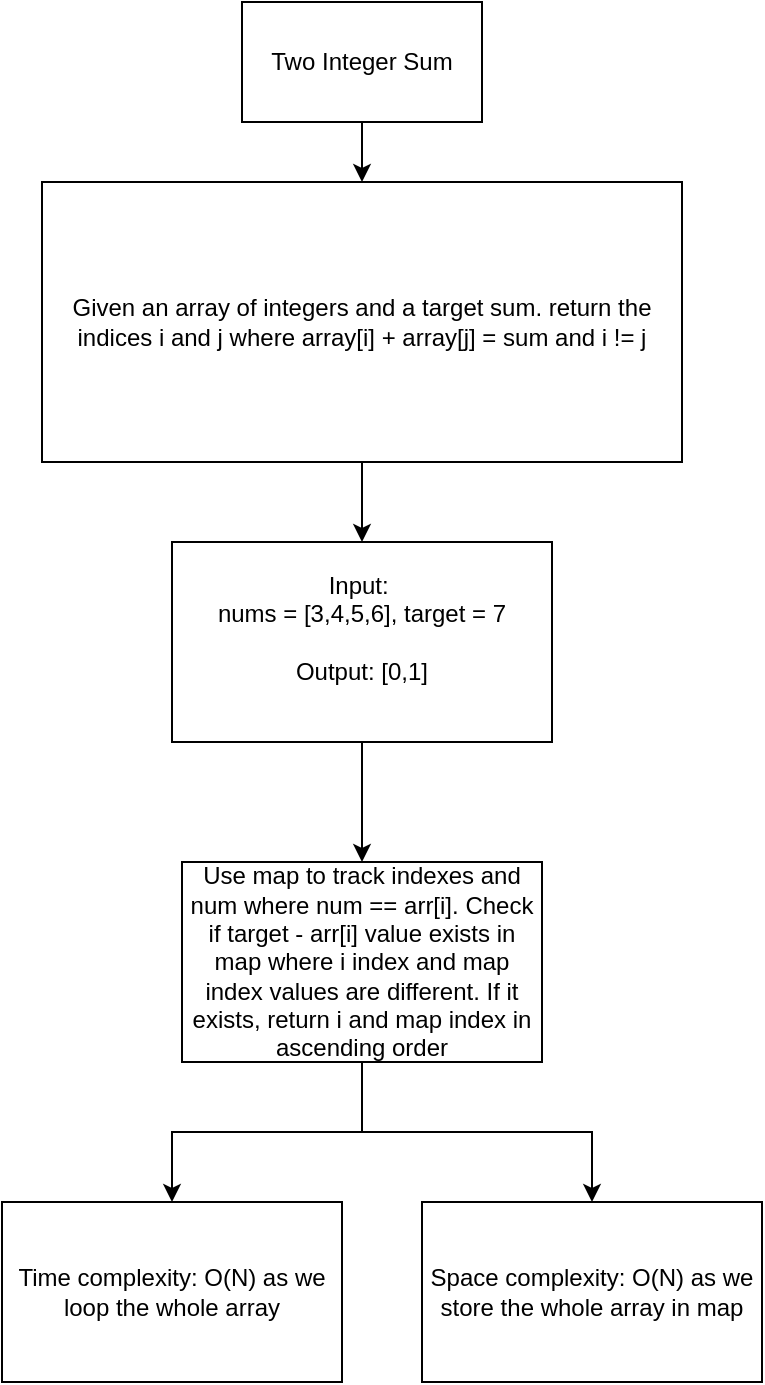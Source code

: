 <mxfile version="24.6.4" type="github">
  <diagram name="Page-1" id="MTJQl3-Kt01k6malA2KS">
    <mxGraphModel dx="1129" dy="581" grid="1" gridSize="10" guides="1" tooltips="1" connect="1" arrows="1" fold="1" page="1" pageScale="1" pageWidth="827" pageHeight="1169" math="0" shadow="0">
      <root>
        <mxCell id="0" />
        <mxCell id="1" parent="0" />
        <mxCell id="nN2-B50AMviymEDOJhhH-7" style="edgeStyle=orthogonalEdgeStyle;rounded=0;orthogonalLoop=1;jettySize=auto;html=1;entryX=0.5;entryY=0;entryDx=0;entryDy=0;" edge="1" parent="1" source="nN2-B50AMviymEDOJhhH-1" target="nN2-B50AMviymEDOJhhH-2">
          <mxGeometry relative="1" as="geometry" />
        </mxCell>
        <mxCell id="nN2-B50AMviymEDOJhhH-1" value="Two Integer Sum" style="rounded=0;whiteSpace=wrap;html=1;" vertex="1" parent="1">
          <mxGeometry x="150" y="130" width="120" height="60" as="geometry" />
        </mxCell>
        <mxCell id="nN2-B50AMviymEDOJhhH-8" style="edgeStyle=orthogonalEdgeStyle;rounded=0;orthogonalLoop=1;jettySize=auto;html=1;entryX=0.5;entryY=0;entryDx=0;entryDy=0;" edge="1" parent="1" source="nN2-B50AMviymEDOJhhH-2" target="nN2-B50AMviymEDOJhhH-3">
          <mxGeometry relative="1" as="geometry" />
        </mxCell>
        <mxCell id="nN2-B50AMviymEDOJhhH-2" value="Given an array of integers and a target sum. return the indices i and j where array[i] + array[j] = sum and i != j" style="rounded=0;whiteSpace=wrap;html=1;" vertex="1" parent="1">
          <mxGeometry x="50" y="220" width="320" height="140" as="geometry" />
        </mxCell>
        <mxCell id="nN2-B50AMviymEDOJhhH-9" style="edgeStyle=orthogonalEdgeStyle;rounded=0;orthogonalLoop=1;jettySize=auto;html=1;entryX=0.5;entryY=0;entryDx=0;entryDy=0;" edge="1" parent="1" source="nN2-B50AMviymEDOJhhH-3" target="nN2-B50AMviymEDOJhhH-4">
          <mxGeometry relative="1" as="geometry" />
        </mxCell>
        <mxCell id="nN2-B50AMviymEDOJhhH-3" value="&lt;div&gt;Input:&amp;nbsp;&lt;/div&gt;&lt;div&gt;nums = [3,4,5,6], target = 7&lt;/div&gt;&lt;div&gt;&lt;br&gt;&lt;/div&gt;&lt;div&gt;Output: [0,1]&lt;/div&gt;&lt;div&gt;&lt;br&gt;&lt;/div&gt;" style="rounded=0;whiteSpace=wrap;html=1;" vertex="1" parent="1">
          <mxGeometry x="115" y="400" width="190" height="100" as="geometry" />
        </mxCell>
        <mxCell id="nN2-B50AMviymEDOJhhH-10" style="edgeStyle=orthogonalEdgeStyle;rounded=0;orthogonalLoop=1;jettySize=auto;html=1;" edge="1" parent="1" source="nN2-B50AMviymEDOJhhH-4" target="nN2-B50AMviymEDOJhhH-5">
          <mxGeometry relative="1" as="geometry" />
        </mxCell>
        <mxCell id="nN2-B50AMviymEDOJhhH-11" style="edgeStyle=orthogonalEdgeStyle;rounded=0;orthogonalLoop=1;jettySize=auto;html=1;" edge="1" parent="1" source="nN2-B50AMviymEDOJhhH-4" target="nN2-B50AMviymEDOJhhH-6">
          <mxGeometry relative="1" as="geometry" />
        </mxCell>
        <mxCell id="nN2-B50AMviymEDOJhhH-4" value="Use map to track indexes and num where num == arr[i]. Check if target - arr[i] value exists in map where i index and map index values are different. If it exists, return i and map index in ascending order" style="rounded=0;whiteSpace=wrap;html=1;" vertex="1" parent="1">
          <mxGeometry x="120" y="560" width="180" height="100" as="geometry" />
        </mxCell>
        <mxCell id="nN2-B50AMviymEDOJhhH-5" value="Time complexity: O(N) as we loop the whole array" style="rounded=0;whiteSpace=wrap;html=1;" vertex="1" parent="1">
          <mxGeometry x="30" y="730" width="170" height="90" as="geometry" />
        </mxCell>
        <mxCell id="nN2-B50AMviymEDOJhhH-6" value="Space complexity: O(N) as we store the whole array in map" style="rounded=0;whiteSpace=wrap;html=1;" vertex="1" parent="1">
          <mxGeometry x="240" y="730" width="170" height="90" as="geometry" />
        </mxCell>
      </root>
    </mxGraphModel>
  </diagram>
</mxfile>
